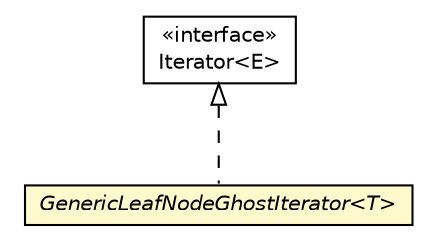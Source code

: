 #!/usr/local/bin/dot
#
# Class diagram 
# Generated by UMLGraph version 5.1 (http://www.umlgraph.org/)
#

digraph G {
	edge [fontname="Helvetica",fontsize=10,labelfontname="Helvetica",labelfontsize=10];
	node [fontname="Helvetica",fontsize=10,shape=plaintext];
	nodesep=0.25;
	ranksep=0.5;
	// pt.ist.fenixframework.adt.bplustree.LeafNodeGhost.GenericLeafNodeGhostIterator<T>
	c48373 [label=<<table title="pt.ist.fenixframework.adt.bplustree.LeafNodeGhost.GenericLeafNodeGhostIterator" border="0" cellborder="1" cellspacing="0" cellpadding="2" port="p" bgcolor="lemonChiffon" href="./LeafNodeGhost.GenericLeafNodeGhostIterator.html">
		<tr><td><table border="0" cellspacing="0" cellpadding="1">
<tr><td align="center" balign="center"><font face="Helvetica-Oblique"> GenericLeafNodeGhostIterator&lt;T&gt; </font></td></tr>
		</table></td></tr>
		</table>>, fontname="Helvetica", fontcolor="black", fontsize=10.0];
	//pt.ist.fenixframework.adt.bplustree.LeafNodeGhost.GenericLeafNodeGhostIterator<T> implements java.util.Iterator<E>
	c48450:p -> c48373:p [dir=back,arrowtail=empty,style=dashed];
	// java.util.Iterator<E>
	c48450 [label=<<table title="java.util.Iterator" border="0" cellborder="1" cellspacing="0" cellpadding="2" port="p" href="http://java.sun.com/j2se/1.4.2/docs/api/java/util/Iterator.html">
		<tr><td><table border="0" cellspacing="0" cellpadding="1">
<tr><td align="center" balign="center"> &#171;interface&#187; </td></tr>
<tr><td align="center" balign="center"> Iterator&lt;E&gt; </td></tr>
		</table></td></tr>
		</table>>, fontname="Helvetica", fontcolor="black", fontsize=10.0];
}

